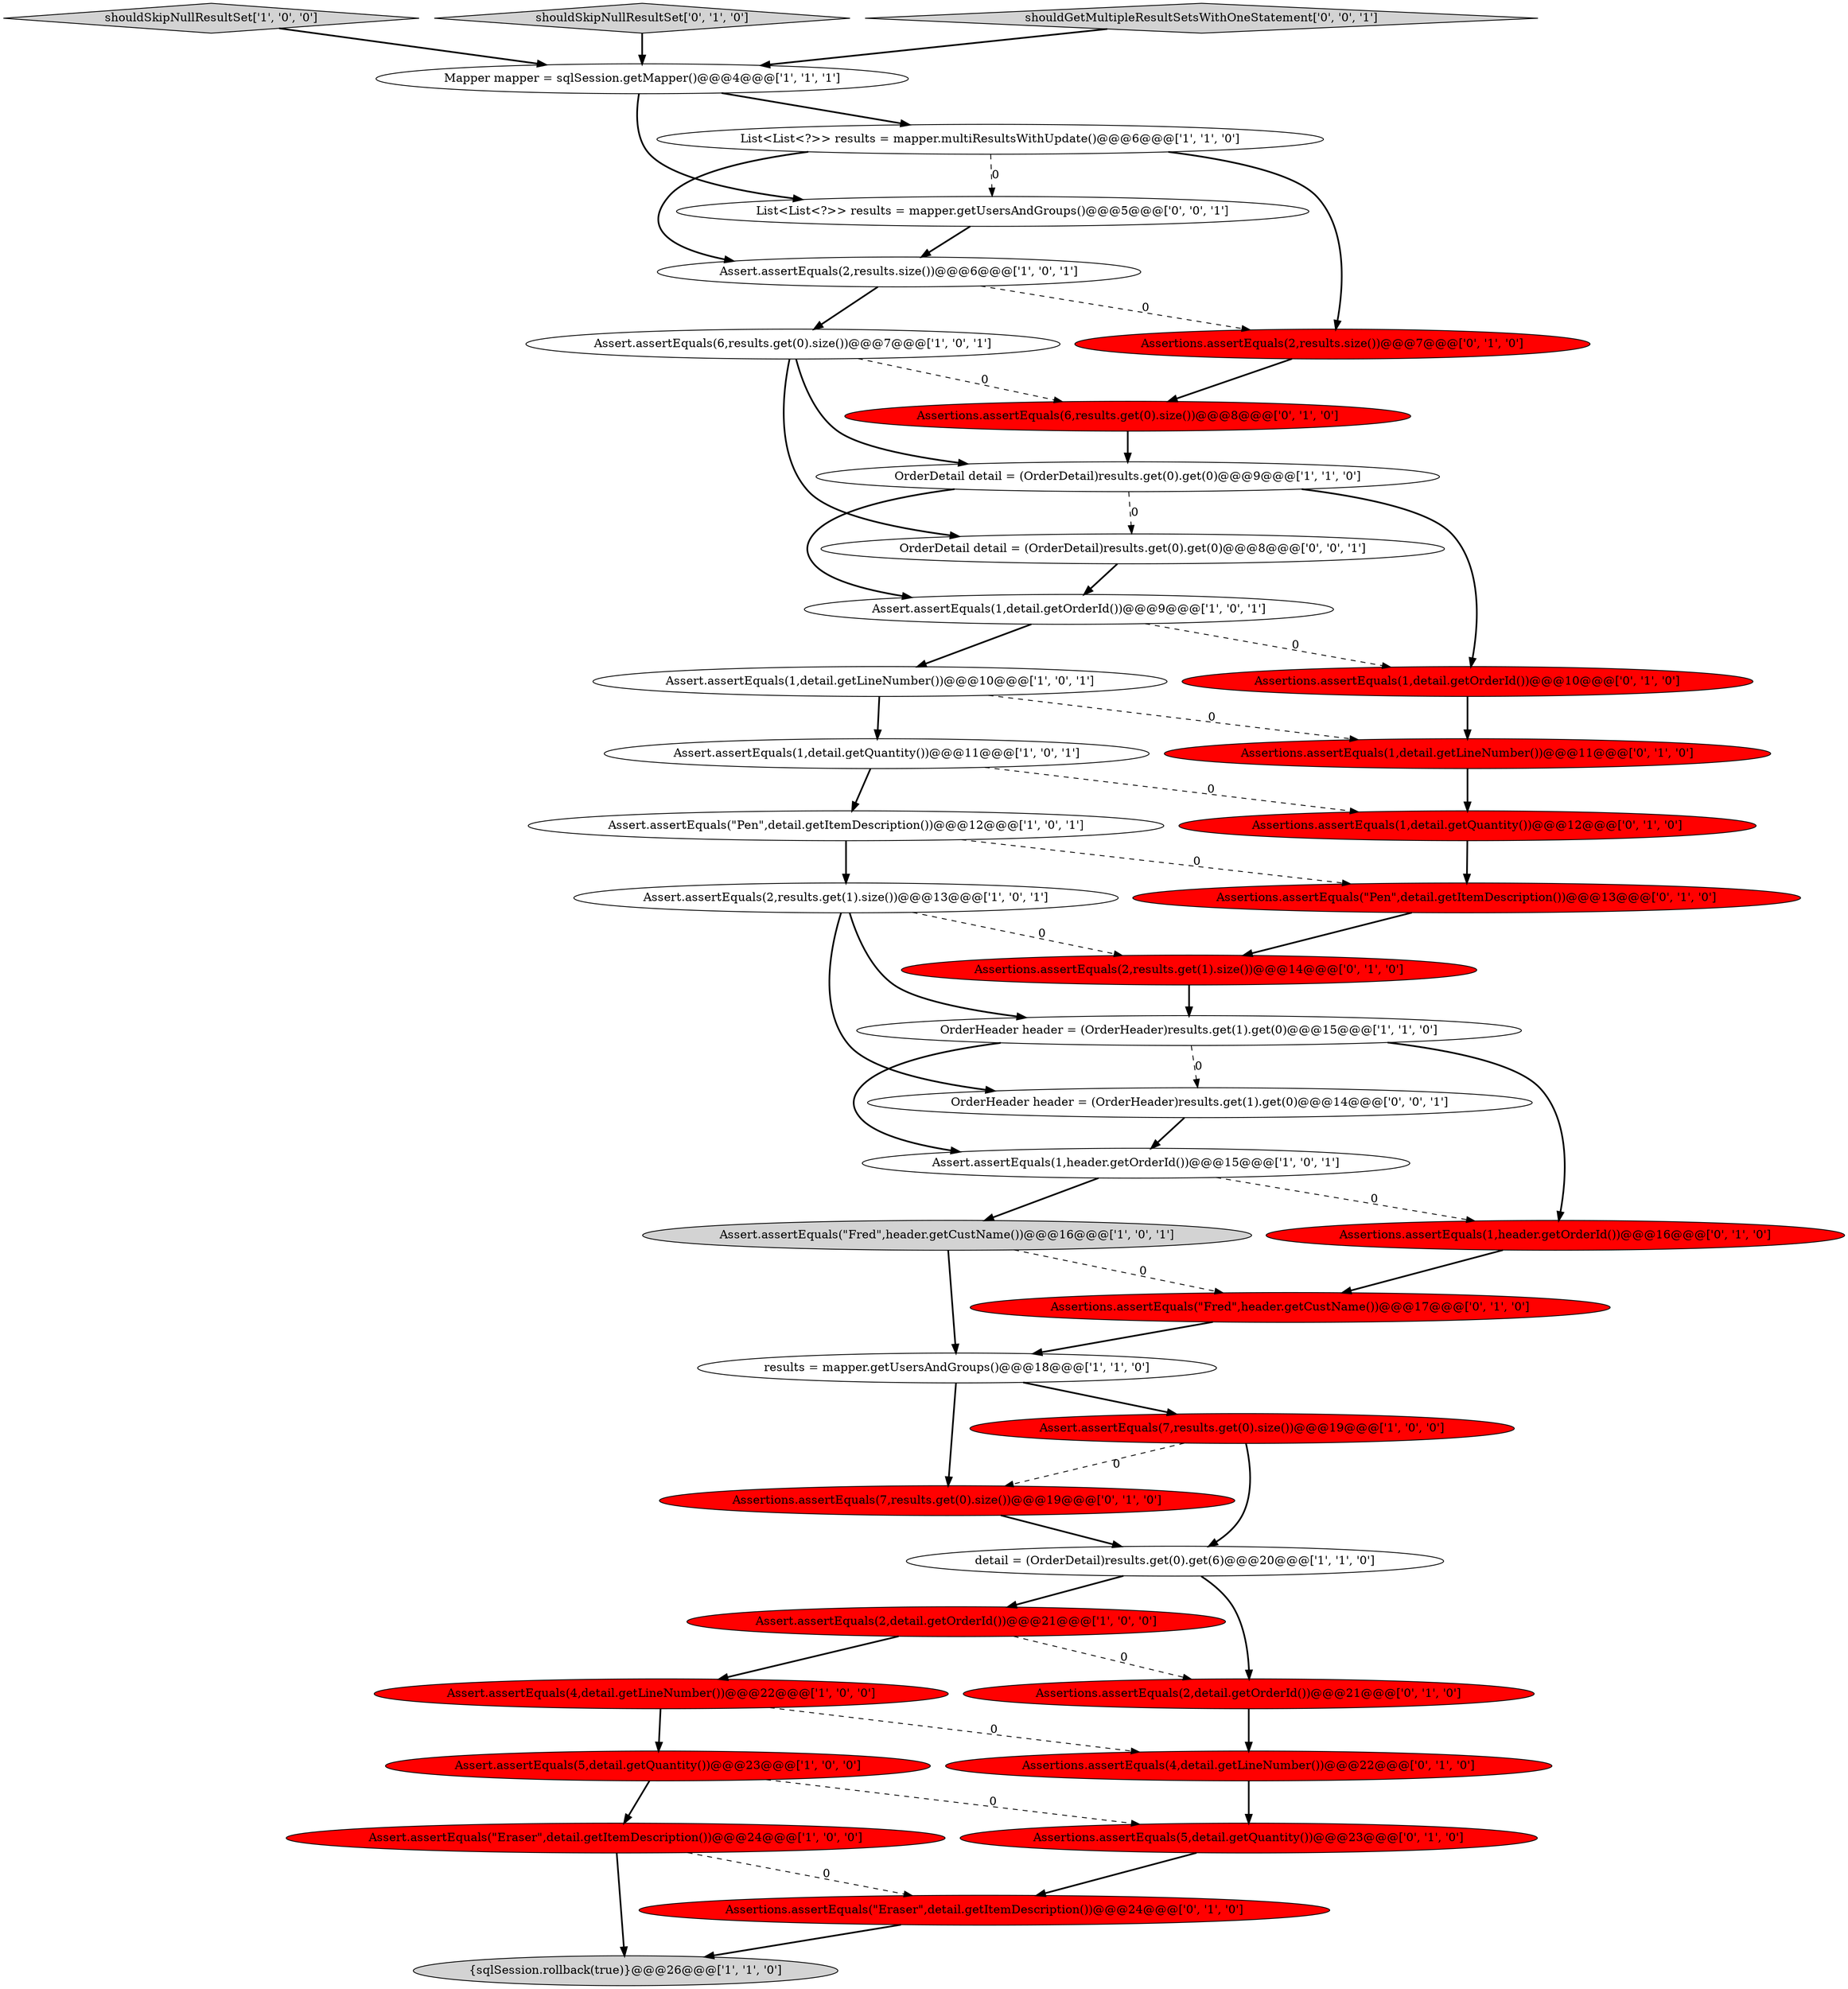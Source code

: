 digraph {
25 [style = filled, label = "Assertions.assertEquals(\"Eraser\",detail.getItemDescription())@@@24@@@['0', '1', '0']", fillcolor = red, shape = ellipse image = "AAA1AAABBB2BBB"];
35 [style = filled, label = "Assertions.assertEquals(6,results.get(0).size())@@@8@@@['0', '1', '0']", fillcolor = red, shape = ellipse image = "AAA1AAABBB2BBB"];
34 [style = filled, label = "Assertions.assertEquals(7,results.get(0).size())@@@19@@@['0', '1', '0']", fillcolor = red, shape = ellipse image = "AAA1AAABBB2BBB"];
0 [style = filled, label = "Assert.assertEquals(1,detail.getOrderId())@@@9@@@['1', '0', '1']", fillcolor = white, shape = ellipse image = "AAA0AAABBB1BBB"];
8 [style = filled, label = "Assert.assertEquals(4,detail.getLineNumber())@@@22@@@['1', '0', '0']", fillcolor = red, shape = ellipse image = "AAA1AAABBB1BBB"];
9 [style = filled, label = "Mapper mapper = sqlSession.getMapper()@@@4@@@['1', '1', '1']", fillcolor = white, shape = ellipse image = "AAA0AAABBB1BBB"];
19 [style = filled, label = "shouldSkipNullResultSet['1', '0', '0']", fillcolor = lightgray, shape = diamond image = "AAA0AAABBB1BBB"];
10 [style = filled, label = "Assert.assertEquals(2,detail.getOrderId())@@@21@@@['1', '0', '0']", fillcolor = red, shape = ellipse image = "AAA1AAABBB1BBB"];
1 [style = filled, label = "Assert.assertEquals(2,results.get(1).size())@@@13@@@['1', '0', '1']", fillcolor = white, shape = ellipse image = "AAA0AAABBB1BBB"];
14 [style = filled, label = "Assert.assertEquals(\"Eraser\",detail.getItemDescription())@@@24@@@['1', '0', '0']", fillcolor = red, shape = ellipse image = "AAA1AAABBB1BBB"];
17 [style = filled, label = "Assert.assertEquals(1,detail.getQuantity())@@@11@@@['1', '0', '1']", fillcolor = white, shape = ellipse image = "AAA0AAABBB1BBB"];
23 [style = filled, label = "Assertions.assertEquals(2,results.get(1).size())@@@14@@@['0', '1', '0']", fillcolor = red, shape = ellipse image = "AAA1AAABBB2BBB"];
32 [style = filled, label = "Assertions.assertEquals(1,detail.getQuantity())@@@12@@@['0', '1', '0']", fillcolor = red, shape = ellipse image = "AAA1AAABBB2BBB"];
24 [style = filled, label = "Assertions.assertEquals(4,detail.getLineNumber())@@@22@@@['0', '1', '0']", fillcolor = red, shape = ellipse image = "AAA1AAABBB2BBB"];
2 [style = filled, label = "detail = (OrderDetail)results.get(0).get(6)@@@20@@@['1', '1', '0']", fillcolor = white, shape = ellipse image = "AAA0AAABBB1BBB"];
18 [style = filled, label = "List<List<?>> results = mapper.multiResultsWithUpdate()@@@6@@@['1', '1', '0']", fillcolor = white, shape = ellipse image = "AAA0AAABBB1BBB"];
11 [style = filled, label = "results = mapper.getUsersAndGroups()@@@18@@@['1', '1', '0']", fillcolor = white, shape = ellipse image = "AAA0AAABBB1BBB"];
5 [style = filled, label = "OrderHeader header = (OrderHeader)results.get(1).get(0)@@@15@@@['1', '1', '0']", fillcolor = white, shape = ellipse image = "AAA0AAABBB1BBB"];
27 [style = filled, label = "Assertions.assertEquals(\"Pen\",detail.getItemDescription())@@@13@@@['0', '1', '0']", fillcolor = red, shape = ellipse image = "AAA1AAABBB2BBB"];
38 [style = filled, label = "List<List<?>> results = mapper.getUsersAndGroups()@@@5@@@['0', '0', '1']", fillcolor = white, shape = ellipse image = "AAA0AAABBB3BBB"];
21 [style = filled, label = "Assert.assertEquals(5,detail.getQuantity())@@@23@@@['1', '0', '0']", fillcolor = red, shape = ellipse image = "AAA1AAABBB1BBB"];
3 [style = filled, label = "OrderDetail detail = (OrderDetail)results.get(0).get(0)@@@9@@@['1', '1', '0']", fillcolor = white, shape = ellipse image = "AAA0AAABBB1BBB"];
31 [style = filled, label = "Assertions.assertEquals(1,detail.getLineNumber())@@@11@@@['0', '1', '0']", fillcolor = red, shape = ellipse image = "AAA1AAABBB2BBB"];
26 [style = filled, label = "Assertions.assertEquals(1,header.getOrderId())@@@16@@@['0', '1', '0']", fillcolor = red, shape = ellipse image = "AAA1AAABBB2BBB"];
40 [style = filled, label = "OrderDetail detail = (OrderDetail)results.get(0).get(0)@@@8@@@['0', '0', '1']", fillcolor = white, shape = ellipse image = "AAA0AAABBB3BBB"];
7 [style = filled, label = "Assert.assertEquals(7,results.get(0).size())@@@19@@@['1', '0', '0']", fillcolor = red, shape = ellipse image = "AAA1AAABBB1BBB"];
4 [style = filled, label = "Assert.assertEquals(\"Fred\",header.getCustName())@@@16@@@['1', '0', '1']", fillcolor = lightgray, shape = ellipse image = "AAA0AAABBB1BBB"];
6 [style = filled, label = "Assert.assertEquals(1,header.getOrderId())@@@15@@@['1', '0', '1']", fillcolor = white, shape = ellipse image = "AAA0AAABBB1BBB"];
13 [style = filled, label = "Assert.assertEquals(6,results.get(0).size())@@@7@@@['1', '0', '1']", fillcolor = white, shape = ellipse image = "AAA0AAABBB1BBB"];
39 [style = filled, label = "OrderHeader header = (OrderHeader)results.get(1).get(0)@@@14@@@['0', '0', '1']", fillcolor = white, shape = ellipse image = "AAA0AAABBB3BBB"];
36 [style = filled, label = "shouldSkipNullResultSet['0', '1', '0']", fillcolor = lightgray, shape = diamond image = "AAA0AAABBB2BBB"];
37 [style = filled, label = "shouldGetMultipleResultSetsWithOneStatement['0', '0', '1']", fillcolor = lightgray, shape = diamond image = "AAA0AAABBB3BBB"];
20 [style = filled, label = "Assert.assertEquals(1,detail.getLineNumber())@@@10@@@['1', '0', '1']", fillcolor = white, shape = ellipse image = "AAA0AAABBB1BBB"];
29 [style = filled, label = "Assertions.assertEquals(2,detail.getOrderId())@@@21@@@['0', '1', '0']", fillcolor = red, shape = ellipse image = "AAA1AAABBB2BBB"];
28 [style = filled, label = "Assertions.assertEquals(5,detail.getQuantity())@@@23@@@['0', '1', '0']", fillcolor = red, shape = ellipse image = "AAA1AAABBB2BBB"];
16 [style = filled, label = "Assert.assertEquals(\"Pen\",detail.getItemDescription())@@@12@@@['1', '0', '1']", fillcolor = white, shape = ellipse image = "AAA0AAABBB1BBB"];
30 [style = filled, label = "Assertions.assertEquals(1,detail.getOrderId())@@@10@@@['0', '1', '0']", fillcolor = red, shape = ellipse image = "AAA1AAABBB2BBB"];
33 [style = filled, label = "Assertions.assertEquals(\"Fred\",header.getCustName())@@@17@@@['0', '1', '0']", fillcolor = red, shape = ellipse image = "AAA1AAABBB2BBB"];
15 [style = filled, label = "{sqlSession.rollback(true)}@@@26@@@['1', '1', '0']", fillcolor = lightgray, shape = ellipse image = "AAA0AAABBB1BBB"];
12 [style = filled, label = "Assert.assertEquals(2,results.size())@@@6@@@['1', '0', '1']", fillcolor = white, shape = ellipse image = "AAA0AAABBB1BBB"];
22 [style = filled, label = "Assertions.assertEquals(2,results.size())@@@7@@@['0', '1', '0']", fillcolor = red, shape = ellipse image = "AAA1AAABBB2BBB"];
1->5 [style = bold, label=""];
1->39 [style = bold, label=""];
24->28 [style = bold, label=""];
20->17 [style = bold, label=""];
3->40 [style = dashed, label="0"];
36->9 [style = bold, label=""];
23->5 [style = bold, label=""];
35->3 [style = bold, label=""];
13->35 [style = dashed, label="0"];
16->27 [style = dashed, label="0"];
21->28 [style = dashed, label="0"];
14->25 [style = dashed, label="0"];
31->32 [style = bold, label=""];
20->31 [style = dashed, label="0"];
40->0 [style = bold, label=""];
18->12 [style = bold, label=""];
5->26 [style = bold, label=""];
38->12 [style = bold, label=""];
39->6 [style = bold, label=""];
32->27 [style = bold, label=""];
17->32 [style = dashed, label="0"];
5->39 [style = dashed, label="0"];
13->40 [style = bold, label=""];
8->24 [style = dashed, label="0"];
10->29 [style = dashed, label="0"];
2->10 [style = bold, label=""];
18->38 [style = dashed, label="0"];
4->33 [style = dashed, label="0"];
3->0 [style = bold, label=""];
37->9 [style = bold, label=""];
12->13 [style = bold, label=""];
6->4 [style = bold, label=""];
33->11 [style = bold, label=""];
18->22 [style = bold, label=""];
11->34 [style = bold, label=""];
9->18 [style = bold, label=""];
5->6 [style = bold, label=""];
13->3 [style = bold, label=""];
10->8 [style = bold, label=""];
16->1 [style = bold, label=""];
19->9 [style = bold, label=""];
34->2 [style = bold, label=""];
30->31 [style = bold, label=""];
7->2 [style = bold, label=""];
6->26 [style = dashed, label="0"];
0->30 [style = dashed, label="0"];
12->22 [style = dashed, label="0"];
7->34 [style = dashed, label="0"];
25->15 [style = bold, label=""];
8->21 [style = bold, label=""];
28->25 [style = bold, label=""];
0->20 [style = bold, label=""];
14->15 [style = bold, label=""];
27->23 [style = bold, label=""];
4->11 [style = bold, label=""];
22->35 [style = bold, label=""];
2->29 [style = bold, label=""];
3->30 [style = bold, label=""];
26->33 [style = bold, label=""];
29->24 [style = bold, label=""];
9->38 [style = bold, label=""];
1->23 [style = dashed, label="0"];
11->7 [style = bold, label=""];
17->16 [style = bold, label=""];
21->14 [style = bold, label=""];
}

